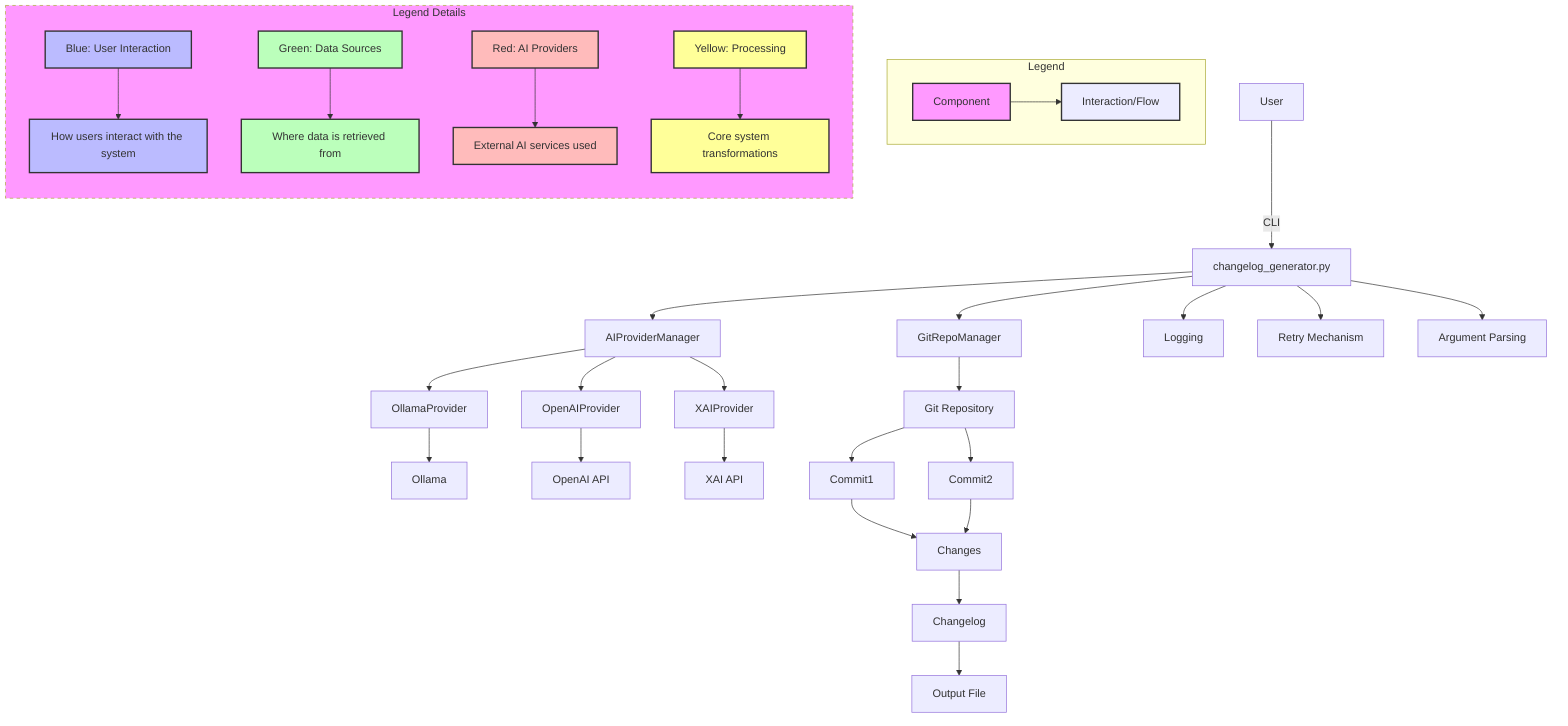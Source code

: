 graph TD
    %% Legend
    subgraph Legend
        direction LR
        L1[Component] --> L2[Interaction/Flow]
        style L1 fill:#f9f,stroke:#333,stroke-width:2px
        style L2 stroke:#333,stroke-width:2px
    end

    %% Main Architecture
    A[User] -->|CLI| B[changelog_generator.py]
    B --> C[GitRepoManager]
    B --> D[AIProviderManager]
    D --> E[OllamaProvider]
    D --> F[OpenAIProvider]
    D --> G[XAIProvider]
    E --> H[Ollama]
    F --> I[OpenAI API]
    G --> J[XAI API]
    C --> K[Git Repository]
    K --> L[Commit1]
    K --> M[Commit2]
    L --> N[Changes]
    M --> N
    N --> O[Changelog]
    O --> P[Output File]
    B --> Q[Logging]
    B --> R[Retry Mechanism]
    B --> S[Argument Parsing]

    %% Legend Descriptions
    subgraph LegendDetails [Legend Details]
        direction TB
        L3[Blue: User Interaction] --> L4[How users interact with the system]
        L5[Green: Data Sources] --> L6[Where data is retrieved from]
        L7[Red: AI Providers] --> L8[External AI services used]
        L9[Yellow: Processing] --> L10[Core system transformations]
    end
    
    style L3 fill:#bbf,stroke:#333,stroke-width:2px
    style L4 fill:#bbf,stroke:#333,stroke-width:2px
    style L5 fill:#bfb,stroke:#333,stroke-width:2px
    style L6 fill:#bfb,stroke:#333,stroke-width:2px
    style L7 fill:#fbb,stroke:#333,stroke-width:2px
    style L8 fill:#fbb,stroke:#333,stroke-width:2px
    style L9 fill:#ff9,stroke:#333,stroke-width:2px
    style L10 fill:#ff9,stroke:#333,stroke-width:2px
    
    style LegendDetails fill:#f9f,stroke-dasharray:5